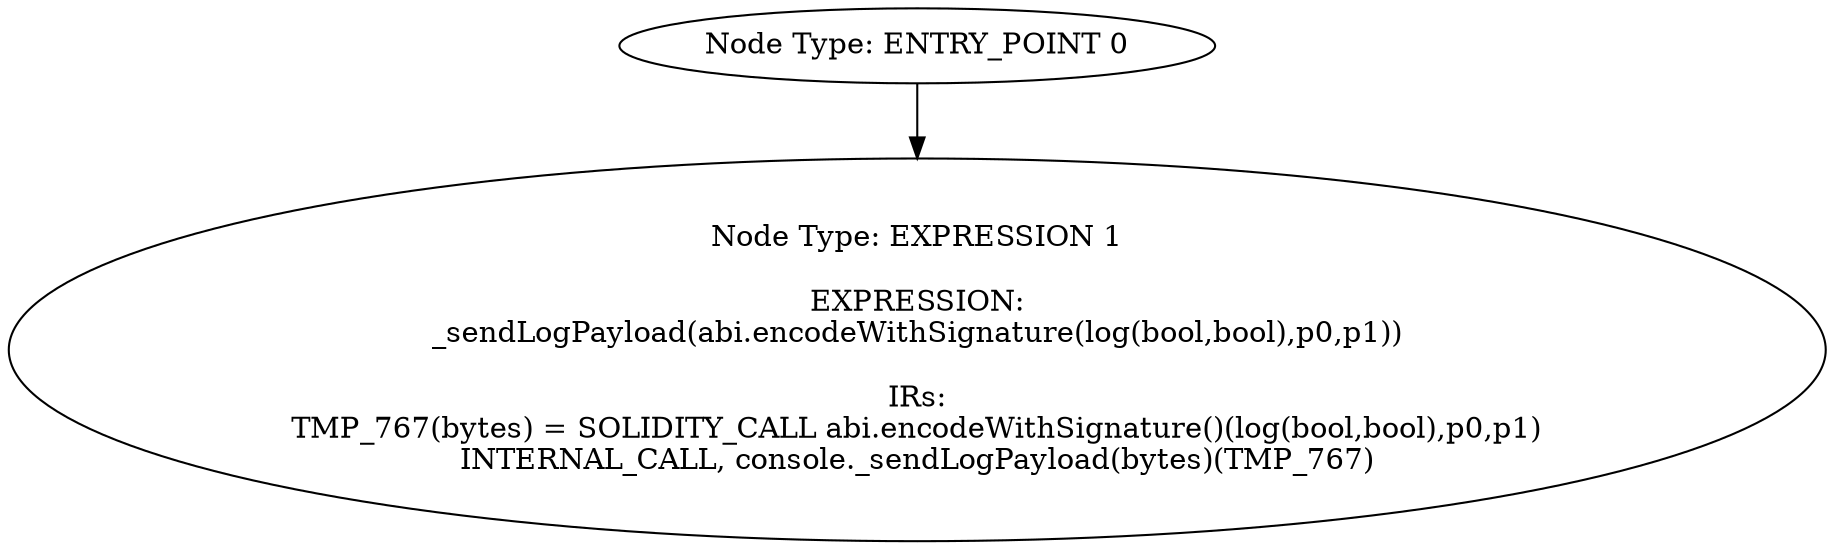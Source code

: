 digraph{
0[label="Node Type: ENTRY_POINT 0
"];
0->1;
1[label="Node Type: EXPRESSION 1

EXPRESSION:
_sendLogPayload(abi.encodeWithSignature(log(bool,bool),p0,p1))

IRs:
TMP_767(bytes) = SOLIDITY_CALL abi.encodeWithSignature()(log(bool,bool),p0,p1)
INTERNAL_CALL, console._sendLogPayload(bytes)(TMP_767)"];
}
